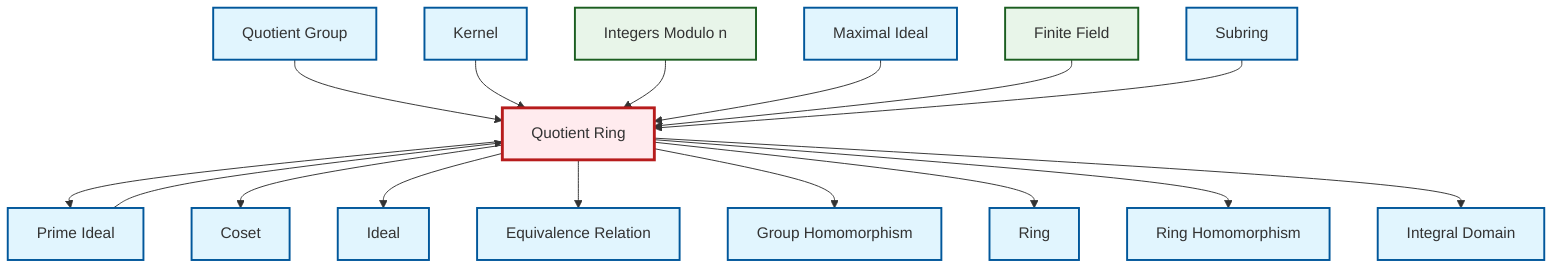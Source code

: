 graph TD
    classDef definition fill:#e1f5fe,stroke:#01579b,stroke-width:2px
    classDef theorem fill:#f3e5f5,stroke:#4a148c,stroke-width:2px
    classDef axiom fill:#fff3e0,stroke:#e65100,stroke-width:2px
    classDef example fill:#e8f5e9,stroke:#1b5e20,stroke-width:2px
    classDef current fill:#ffebee,stroke:#b71c1c,stroke-width:3px
    def-integral-domain["Integral Domain"]:::definition
    def-ring["Ring"]:::definition
    def-subring["Subring"]:::definition
    def-kernel["Kernel"]:::definition
    def-quotient-group["Quotient Group"]:::definition
    def-ideal["Ideal"]:::definition
    ex-quotient-integers-mod-n["Integers Modulo n"]:::example
    def-quotient-ring["Quotient Ring"]:::definition
    def-prime-ideal["Prime Ideal"]:::definition
    def-maximal-ideal["Maximal Ideal"]:::definition
    def-homomorphism["Group Homomorphism"]:::definition
    ex-finite-field["Finite Field"]:::example
    def-coset["Coset"]:::definition
    def-equivalence-relation["Equivalence Relation"]:::definition
    def-ring-homomorphism["Ring Homomorphism"]:::definition
    def-prime-ideal --> def-quotient-ring
    def-quotient-ring --> def-prime-ideal
    def-quotient-group --> def-quotient-ring
    def-quotient-ring --> def-coset
    def-quotient-ring --> def-ideal
    def-quotient-ring --> def-equivalence-relation
    def-kernel --> def-quotient-ring
    ex-quotient-integers-mod-n --> def-quotient-ring
    def-maximal-ideal --> def-quotient-ring
    def-quotient-ring --> def-homomorphism
    def-quotient-ring --> def-ring
    def-quotient-ring --> def-ring-homomorphism
    ex-finite-field --> def-quotient-ring
    def-subring --> def-quotient-ring
    def-quotient-ring --> def-integral-domain
    class def-quotient-ring current